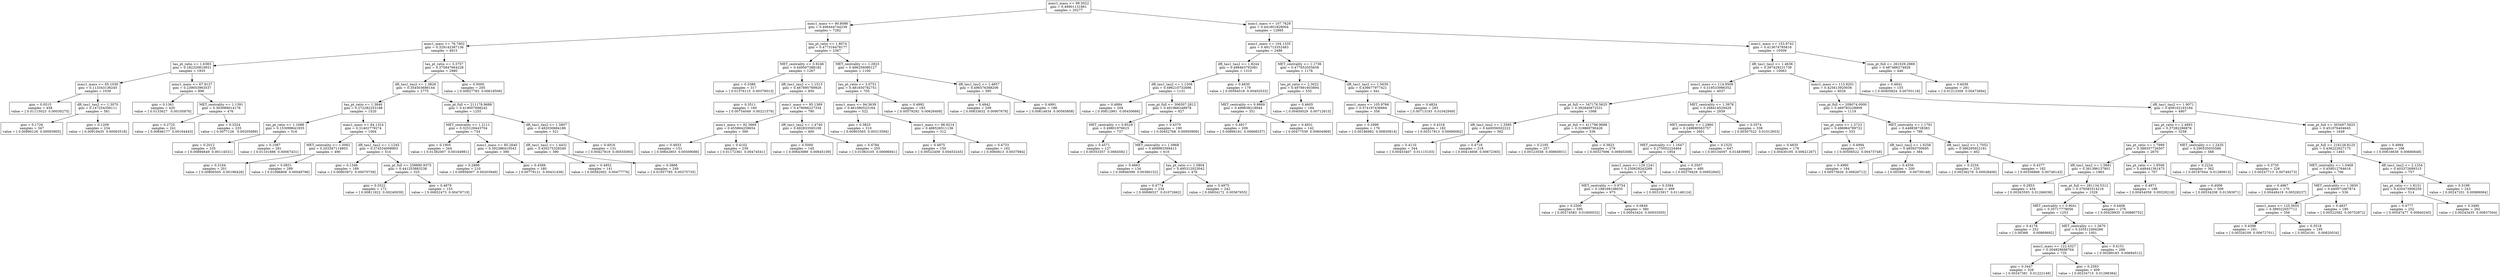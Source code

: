 digraph Tree {
0 [label="mmc1_mass <= 99.5022\ngini = 0.49901131861\nsamples = 20277", shape="box"] ;
1 [label="mmc1_mass <= 90.8086\ngini = 0.406444744239\nsamples = 7282", shape="box"] ;
0 -> 1 ;
2 [label="mmc1_mass <= 76.7802\ngini = 0.329142387136\nsamples = 4915", shape="box"] ;
1 -> 2 ;
3 [label="tau_pt_ratio <= 1.6383\ngini = 0.182320810931\nsamples = 1935", shape="box"] ;
2 -> 3 ;
4 [label="mmc1_mass <= 65.1030\ngini = 0.113343136245\nsamples = 1039", shape="box"] ;
3 -> 4 ;
5 [label="gini = 0.0515\nsamples = 458\nvalue = [ 0.01115023  0.00030275]", shape="box"] ;
4 -> 5 ;
6 [label="dR_tau1_tau2 <= 1.3070\ngini = 0.147254356111\nsamples = 581", shape="box"] ;
4 -> 6 ;
7 [label="gini = 0.1726\nsamples = 347\nvalue = [ 0.00890126  0.00093905]", shape="box"] ;
6 -> 7 ;
8 [label="gini = 0.1209\nsamples = 234\nvalue = [ 0.00919435  0.00063518]", shape="box"] ;
6 -> 8 ;
9 [label="mmc1_mass <= 67.9127\ngini = 0.239053963537\nsamples = 896", shape="box"] ;
3 -> 9 ;
10 [label="gini = 0.1361\nsamples = 420\nvalue = [ 0.0133627   0.00105876]", shape="box"] ;
9 -> 10 ;
11 [label="MET_centrality <= 1.1391\ngini = 0.303089014176\nsamples = 476", shape="box"] ;
9 -> 11 ;
12 [label="gini = 0.2725\nsamples = 241\nvalue = [ 0.00846177  0.00164443]", shape="box"] ;
11 -> 12 ;
13 [label="gini = 0.3324\nsamples = 235\nvalue = [ 0.0077126   0.00205689]", shape="box"] ;
11 -> 13 ;
14 [label="tau_pt_ratio <= 3.3757\ngini = 0.375847664228\nsamples = 2980", shape="box"] ;
2 -> 14 ;
15 [label="dR_tau1_tau2 <= 1.3826\ngini = 0.354503686144\nsamples = 2775", shape="box"] ;
14 -> 15 ;
16 [label="tau_pt_ratio <= 1.3846\ngini = 0.272282253188\nsamples = 1520", shape="box"] ;
15 -> 16 ;
17 [label="tau_pt_ratio <= 1.1688\ngini = 0.153099641935\nsamples = 516", shape="box"] ;
16 -> 17 ;
18 [label="gini = 0.2012\nsamples = 235\nvalue = [ 0.00894649  0.00114531]", shape="box"] ;
17 -> 18 ;
19 [label="gini = 0.1087\nsamples = 281\nvalue = [ 0.01101886  0.00067431]", shape="box"] ;
17 -> 19 ;
20 [label="mmc1_mass <= 84.1324\ngini = 0.31402779274\nsamples = 1004", shape="box"] ;
16 -> 20 ;
21 [label="MET_centrality <= 1.0062\ngini = 0.203347114803\nsamples = 490", shape="box"] ;
20 -> 21 ;
22 [label="gini = 0.3164\nsamples = 201\nvalue = [ 0.00800505  0.00196428]", shape="box"] ;
21 -> 22 ;
23 [label="gini = 0.0831\nsamples = 289\nvalue = [ 0.01096808  0.00049796]", shape="box"] ;
21 -> 23 ;
24 [label="dR_tau1_tau2 <= 1.1245\ngini = 0.374534008903\nsamples = 514", shape="box"] ;
20 -> 24 ;
25 [label="gini = 0.1346\nsamples = 189\nvalue = [ 0.00903972  0.00070739]", shape="box"] ;
24 -> 25 ;
26 [label="sum_pt_full <= 258890.9375\ngini = 0.441253883238\nsamples = 325", shape="box"] ;
24 -> 26 ;
27 [label="gini = 0.3522\nsamples = 172\nvalue = [ 0.00811922  0.00240039]", shape="box"] ;
26 -> 27 ;
28 [label="gini = 0.4879\nsamples = 153\nvalue = [ 0.00652473  0.00476719]", shape="box"] ;
26 -> 28 ;
29 [label="sum_pt_full <= 211178.9688\ngini = 0.419007698242\nsamples = 1255", shape="box"] ;
15 -> 29 ;
30 [label="MET_centrality <= 1.2111\ngini = 0.325129443704\nsamples = 734", shape="box"] ;
29 -> 30 ;
31 [label="gini = 0.1905\nsamples = 344\nvalue = [ 0.01382007  0.00164981]", shape="box"] ;
30 -> 31 ;
32 [label="mmc1_mass <= 85.2640\ngini = 0.392386410543\nsamples = 390", shape="box"] ;
30 -> 32 ;
33 [label="gini = 0.2898\nsamples = 210\nvalue = [ 0.00956007  0.00203949]", shape="box"] ;
32 -> 33 ;
34 [label="gini = 0.4588\nsamples = 180\nvalue = [ 0.00779121  0.00431436]", shape="box"] ;
32 -> 34 ;
35 [label="dR_tau1_tau2 <= 1.5807\ngini = 0.482030684186\nsamples = 521", shape="box"] ;
29 -> 35 ;
36 [label="dR_tau1_tau2 <= 1.4431\ngini = 0.450275328349\nsamples = 390", shape="box"] ;
35 -> 36 ;
37 [label="gini = 0.4952\nsamples = 141\nvalue = [ 0.00582002  0.00477776]", shape="box"] ;
36 -> 37 ;
38 [label="gini = 0.3868\nsamples = 249\nvalue = [ 0.01057785  0.00375735]", shape="box"] ;
36 -> 38 ;
39 [label="gini = 0.4916\nsamples = 131\nvalue = [ 0.00427819  0.00555093]", shape="box"] ;
35 -> 39 ;
40 [label="gini = 0.5000\nsamples = 205\nvalue = [ 0.00627783  0.00618506]", shape="box"] ;
14 -> 40 ;
41 [label="tau_pt_ratio <= 1.8074\ngini = 0.477316478177\nsamples = 2367", shape="box"] ;
1 -> 41 ;
42 [label="MET_centrality <= 0.9246\ngini = 0.449507388182\nsamples = 1267", shape="box"] ;
41 -> 42 ;
43 [label="gini = 0.3386\nsamples = 317\nvalue = [ 0.01376115  0.00379013]", shape="box"] ;
42 -> 43 ;
44 [label="dR_tau1_tau2 <= 1.1513\ngini = 0.467895769926\nsamples = 950", shape="box"] ;
42 -> 44 ;
45 [label="gini = 0.3511\nsamples = 160\nvalue = [ 0.00754049  0.00221579]", shape="box"] ;
44 -> 45 ;
46 [label="mmc1_mass <= 95.1369\ngini = 0.479066227334\nsamples = 790", shape="box"] ;
44 -> 46 ;
47 [label="mmc1_mass <= 92.3669\ngini = 0.455864259654\nsamples = 390", shape="box"] ;
46 -> 47 ;
48 [label="gini = 0.4933\nsamples = 151\nvalue = [ 0.00642803  0.00509086]", shape="box"] ;
47 -> 48 ;
49 [label="gini = 0.4102\nsamples = 239\nvalue = [ 0.01172361  0.00474541]", shape="box"] ;
47 -> 49 ;
50 [label="dR_tau1_tau2 <= 1.4740\ngini = 0.492833565108\nsamples = 400", shape="box"] ;
46 -> 50 ;
51 [label="gini = 0.5000\nsamples = 145\nvalue = [ 0.00643989  0.00645109]", shape="box"] ;
50 -> 51 ;
52 [label="gini = 0.4784\nsamples = 255\nvalue = [ 0.01063105  0.00696941]", shape="box"] ;
50 -> 52 ;
53 [label="MET_centrality <= 1.2923\ngini = 0.496256080127\nsamples = 1100", shape="box"] ;
41 -> 53 ;
54 [label="tau_pt_ratio <= 3.0751\ngini = 0.481650782751\nsamples = 705", shape="box"] ;
53 -> 54 ;
55 [label="mmc1_mass <= 94.3639\ngini = 0.461080523164\nsamples = 522", shape="box"] ;
54 -> 55 ;
56 [label="gini = 0.3825\nsamples = 210\nvalue = [ 0.00903565  0.00313594]", shape="box"] ;
55 -> 56 ;
57 [label="mmc1_mass <= 96.9214\ngini = 0.488526511136\nsamples = 312", shape="box"] ;
55 -> 57 ;
58 [label="gini = 0.4975\nsamples = 150\nvalue = [ 0.00522409  0.00453245]", shape="box"] ;
57 -> 58 ;
59 [label="gini = 0.4733\nsamples = 162\nvalue = [ 0.0060813  0.0037984]", shape="box"] ;
57 -> 59 ;
60 [label="gini = 0.4992\nsamples = 183\nvalue = [ 0.00579292  0.00626408]", shape="box"] ;
54 -> 60 ;
61 [label="dR_tau1_tau2 <= 1.4857\ngini = 0.496576388206\nsamples = 395", shape="box"] ;
53 -> 61 ;
62 [label="gini = 0.4842\nsamples = 209\nvalue = [ 0.00633632  0.00907678]", shape="box"] ;
61 -> 62 ;
63 [label="gini = 0.4991\nsamples = 186\nvalue = [ 0.00614634  0.00565808]", shape="box"] ;
61 -> 63 ;
64 [label="mmc1_mass <= 107.7629\ngini = 0.441801828004\nsamples = 12995", shape="box"] ;
0 -> 64 ;
65 [label="mmc1_mass <= 104.1335\ngini = 0.491713352483\nsamples = 2486", shape="box"] ;
64 -> 65 ;
66 [label="dR_tau1_tau2 <= 1.8244\ngini = 0.498463792081\nsamples = 1310", shape="box"] ;
65 -> 66 ;
67 [label="dR_tau1_tau2 <= 1.1208\ngini = 0.496210732696\nsamples = 1131", shape="box"] ;
66 -> 67 ;
68 [label="gini = 0.4884\nsamples = 204\nvalue = [ 0.00612991  0.00450666]", shape="box"] ;
67 -> 68 ;
69 [label="sum_pt_full <= 306507.2812\ngini = 0.491966248978\nsamples = 927", shape="box"] ;
67 -> 69 ;
70 [label="MET_centrality <= 0.8529\ngini = 0.49801976615\nsamples = 737", shape="box"] ;
69 -> 70 ;
71 [label="gini = 0.4571\nsamples = 127\nvalue = [ 0.00353357  0.0064592 ]", shape="box"] ;
70 -> 71 ;
72 [label="MET_centrality <= 1.0968\ngini = 0.499983369413\nsamples = 610", shape="box"] ;
70 -> 72 ;
73 [label="gini = 0.4663\nsamples = 134\nvalue = [ 0.00646599  0.00380152]", shape="box"] ;
72 -> 73 ;
74 [label="tau_pt_ratio <= 1.5804\ngini = 0.495312023042\nsamples = 476", shape="box"] ;
72 -> 74 ;
75 [label="gini = 0.4774\nsamples = 234\nvalue = [ 0.00696527  0.01072662]", shape="box"] ;
74 -> 75 ;
76 [label="gini = 0.4975\nsamples = 242\nvalue = [ 0.00654172  0.00567655]", shape="box"] ;
74 -> 76 ;
77 [label="gini = 0.4370\nsamples = 190\nvalue = [ 0.00452768  0.00950909]", shape="box"] ;
69 -> 77 ;
78 [label="gini = 0.4830\nsamples = 179\nvalue = [ 0.00584518  0.00402533]", shape="box"] ;
66 -> 78 ;
79 [label="MET_centrality <= 1.1736\ngini = 0.477652055658\nsamples = 1176", shape="box"] ;
65 -> 79 ;
80 [label="tau_pt_ratio <= 2.3022\ngini = 0.497891603894\nsamples = 535", shape="box"] ;
79 -> 80 ;
81 [label="MET_centrality <= 0.9869\ngini = 0.499638218944\nsamples = 351", shape="box"] ;
80 -> 81 ;
82 [label="gini = 0.4917\nsamples = 209\nvalue = [ 0.00866161  0.00668337]", shape="box"] ;
81 -> 82 ;
83 [label="gini = 0.4931\nsamples = 142\nvalue = [ 0.00477539  0.00604969]", shape="box"] ;
81 -> 83 ;
84 [label="gini = 0.4605\nsamples = 184\nvalue = [ 0.00400029  0.00712615]", shape="box"] ;
80 -> 84 ;
85 [label="dR_tau1_tau2 <= 1.5639\ngini = 0.436677977421\nsamples = 641", shape="box"] ;
79 -> 85 ;
86 [label="mmc1_mass <= 105.9766\ngini = 0.374197436684\nsamples = 358", shape="box"] ;
85 -> 86 ;
87 [label="gini = 0.2999\nsamples = 176\nvalue = [ 0.00186982  0.00830814]", shape="box"] ;
86 -> 87 ;
88 [label="gini = 0.4318\nsamples = 182\nvalue = [ 0.00317813  0.00690062]", shape="box"] ;
86 -> 88 ;
89 [label="gini = 0.4824\nsamples = 283\nvalue = [ 0.00713193  0.01042949]", shape="box"] ;
85 -> 89 ;
90 [label="mmc1_mass <= 153.9742\ngini = 0.413674785616\nsamples = 10509", shape="box"] ;
64 -> 90 ;
91 [label="dR_tau1_tau2 <= 1.4636\ngini = 0.397429231739\nsamples = 10063", shape="box"] ;
90 -> 91 ;
92 [label="mmc1_mass <= 114.9509\ngini = 0.319533986352\nsamples = 4037", shape="box"] ;
91 -> 92 ;
93 [label="sum_pt_full <= 347176.5625\ngini = 0.392840872531\nsamples = 1098", shape="box"] ;
92 -> 93 ;
94 [label="dR_tau1_tau2 <= 1.3585\ngini = 0.440056502222\nsamples = 562", shape="box"] ;
93 -> 94 ;
95 [label="gini = 0.4110\nsamples = 344\nvalue = [ 0.00453407  0.01115103]", shape="box"] ;
94 -> 95 ;
96 [label="gini = 0.4719\nsamples = 218\nvalue = [ 0.00414608  0.00672365]", shape="box"] ;
94 -> 96 ;
97 [label="sum_pt_full <= 411796.9688\ngini = 0.319869790426\nsamples = 536", shape="box"] ;
93 -> 97 ;
98 [label="gini = 0.2195\nsamples = 257\nvalue = [ 0.00123558  0.00860931]", shape="box"] ;
97 -> 98 ;
99 [label="gini = 0.3823\nsamples = 279\nvalue = [ 0.00327696  0.00945308]", shape="box"] ;
97 -> 99 ;
100 [label="MET_centrality <= 1.3978\ngini = 0.268414529429\nsamples = 2939", shape="box"] ;
92 -> 100 ;
101 [label="MET_centrality <= 1.2860\ngini = 0.249690563757\nsamples = 2601", shape="box"] ;
100 -> 101 ;
102 [label="MET_centrality <= 1.1647\ngini = 0.275052224464\nsamples = 1954", shape="box"] ;
101 -> 102 ;
103 [label="mmc1_mass <= 129.1241\ngini = 0.250629243269\nsamples = 1474", shape="box"] ;
102 -> 103 ;
104 [label="MET_centrality <= 0.9754\ngini = 0.198168108035\nsamples = 975", shape="box"] ;
103 -> 104 ;
105 [label="gini = 0.2500\nsamples = 595\nvalue = [ 0.00274583  0.01600032]", shape="box"] ;
104 -> 105 ;
106 [label="gini = 0.0849\nsamples = 380\nvalue = [ 0.00043424  0.00933505]", shape="box"] ;
104 -> 106 ;
107 [label="gini = 0.3384\nsamples = 499\nvalue = [ 0.00315917  0.01148124]", shape="box"] ;
103 -> 107 ;
108 [label="gini = 0.3507\nsamples = 480\nvalue = [ 0.00279429  0.00952945]", shape="box"] ;
102 -> 108 ;
109 [label="gini = 0.1525\nsamples = 647\nvalue = [ 0.00134597  0.01483999]", shape="box"] ;
101 -> 109 ;
110 [label="gini = 0.3574\nsamples = 338\nvalue = [ 0.00307522  0.01012653]", shape="box"] ;
100 -> 110 ;
111 [label="mmc1_mass <= 113.9201\ngini = 0.425613920036\nsamples = 6026", shape="box"] ;
91 -> 111 ;
112 [label="sum_pt_full <= 209074.0000\ngini = 0.469783228909\nsamples = 1119", shape="box"] ;
111 -> 112 ;
113 [label="tau_pt_ratio <= 1.5723\ngini = 0.496964789722\nsamples = 333", shape="box"] ;
112 -> 113 ;
114 [label="gini = 0.4835\nsamples = 176\nvalue = [ 0.00430195  0.00621267]", shape="box"] ;
113 -> 114 ;
115 [label="gini = 0.4994\nsamples = 157\nvalue = [ 0.00506522  0.00473748]", shape="box"] ;
113 -> 115 ;
116 [label="MET_centrality <= 1.1791\ngini = 0.448836728383\nsamples = 786", shape="box"] ;
112 -> 116 ;
117 [label="dR_tau1_tau2 <= 1.6256\ngini = 0.48593700695\nsamples = 384", shape="box"] ;
116 -> 117 ;
118 [label="gini = 0.4990\nsamples = 184\nvalue = [ 0.00573626  0.00626712]", shape="box"] ;
117 -> 118 ;
119 [label="gini = 0.4556\nsamples = 200\nvalue = [ 0.003999    0.00739148]", shape="box"] ;
117 -> 119 ;
120 [label="dR_tau1_tau2 <= 1.7052\ngini = 0.386295922181\nsamples = 402", shape="box"] ;
116 -> 120 ;
121 [label="gini = 0.3234\nsamples = 220\nvalue = [ 0.00236278  0.00928406]", shape="box"] ;
120 -> 121 ;
122 [label="gini = 0.4377\nsamples = 182\nvalue = [ 0.00356868  0.00746143]", shape="box"] ;
120 -> 122 ;
123 [label="dR_tau1_tau2 <= 1.9071\ngini = 0.409102163194\nsamples = 4907", shape="box"] ;
111 -> 123 ;
124 [label="tau_pt_ratio <= 2.4893\ngini = 0.37282286876\nsamples = 3258", shape="box"] ;
123 -> 124 ;
125 [label="tau_pt_ratio <= 1.7999\ngini = 0.388357726507\nsamples = 2670", shape="box"] ;
124 -> 125 ;
126 [label="dR_tau1_tau2 <= 1.5681\ngini = 0.361386137801\nsamples = 1963", shape="box"] ;
125 -> 126 ;
127 [label="gini = 0.2853\nsamples = 434\nvalue = [ 0.00263593  0.01266036]", shape="box"] ;
126 -> 127 ;
128 [label="sum_pt_full <= 281134.5312\ngini = 0.376583314216\nsamples = 1529", shape="box"] ;
126 -> 128 ;
129 [label="MET_centrality <= 0.9041\ngini = 0.35717779056\nsamples = 1253", shape="box"] ;
128 -> 129 ;
130 [label="gini = 0.4178\nsamples = 252\nvalue = [ 0.00368     0.00869692]", shape="box"] ;
129 -> 130 ;
131 [label="MET_centrality <= 1.3670\ngini = 0.335512494266\nsamples = 1001", shape="box"] ;
129 -> 131 ;
132 [label="mmc1_mass <= 122.4327\ngini = 0.304829688764\nsamples = 735", shape="box"] ;
131 -> 132 ;
133 [label="gini = 0.3447\nsamples = 326\nvalue = [ 0.00347381  0.01222148]", shape="box"] ;
132 -> 133 ;
134 [label="gini = 0.2593\nsamples = 409\nvalue = [ 0.00234715  0.01298384]", shape="box"] ;
132 -> 134 ;
135 [label="gini = 0.4151\nsamples = 266\nvalue = [ 0.00289183  0.00694512]", shape="box"] ;
131 -> 135 ;
136 [label="gini = 0.4408\nsamples = 276\nvalue = [ 0.00429935  0.00880752]", shape="box"] ;
128 -> 136 ;
137 [label="tau_pt_ratio <= 1.9506\ngini = 0.448441361475\nsamples = 707", shape="box"] ;
125 -> 137 ;
138 [label="gini = 0.4971\nsamples = 198\nvalue = [ 0.00454058  0.00529218]", shape="box"] ;
137 -> 138 ;
139 [label="gini = 0.4006\nsamples = 509\nvalue = [ 0.00534208  0.01393971]", shape="box"] ;
137 -> 139 ;
140 [label="MET_centrality <= 1.2435\ngini = 0.290535035586\nsamples = 588", shape="box"] ;
124 -> 140 ;
141 [label="gini = 0.2224\nsamples = 362\nvalue = [ 0.00187044  0.01280913]", shape="box"] ;
140 -> 141 ;
142 [label="gini = 0.3735\nsamples = 226\nvalue = [ 0.00247713  0.00749273]", shape="box"] ;
140 -> 142 ;
143 [label="sum_pt_full <= 303497.5625\ngini = 0.451076404645\nsamples = 1649", shape="box"] ;
123 -> 143 ;
144 [label="sum_pt_full <= 216126.8125\ngini = 0.436222627175\nsamples = 1463", shape="box"] ;
143 -> 144 ;
145 [label="MET_centrality <= 1.0468\ngini = 0.459012764616\nsamples = 706", shape="box"] ;
144 -> 145 ;
146 [label="gini = 0.4967\nsamples = 170\nvalue = [ 0.00448419  0.00528237]", shape="box"] ;
145 -> 146 ;
147 [label="MET_centrality <= 1.3650\ngini = 0.440071667874\nsamples = 536", shape="box"] ;
145 -> 147 ;
148 [label="mmc1_mass <= 125.5655\ngini = 0.399322057712\nsamples = 356", shape="box"] ;
147 -> 148 ;
149 [label="gini = 0.4398\nsamples = 161\nvalue = [ 0.00326109  0.00672701]", shape="box"] ;
148 -> 149 ;
150 [label="gini = 0.3518\nsamples = 195\nvalue = [ 0.0024191   0.00820034]", shape="box"] ;
148 -> 150 ;
151 [label="gini = 0.4837\nsamples = 180\nvalue = [ 0.00522582  0.00752872]", shape="box"] ;
147 -> 151 ;
152 [label="dR_tau1_tau2 <= 2.1254\ngini = 0.403372699315\nsamples = 757", shape="box"] ;
144 -> 152 ;
153 [label="tau_pt_ratio <= 1.8151\ngini = 0.435473906259\nsamples = 514", shape="box"] ;
152 -> 153 ;
154 [label="gini = 0.4777\nsamples = 252\nvalue = [ 0.00547477  0.00840245]", shape="box"] ;
153 -> 154 ;
155 [label="gini = 0.3490\nsamples = 262\nvalue = [ 0.00243435  0.00837504]", shape="box"] ;
153 -> 155 ;
156 [label="gini = 0.3199\nsamples = 243\nvalue = [ 0.00247201  0.00989084]", shape="box"] ;
152 -> 156 ;
157 [label="gini = 0.4994\nsamples = 186\nvalue = [ 0.00616638  0.00660648]", shape="box"] ;
143 -> 157 ;
158 [label="sum_pt_full <= 261029.2969\ngini = 0.487486274928\nsamples = 446", shape="box"] ;
90 -> 158 ;
159 [label="gini = 0.4641\nsamples = 155\nvalue = [ 0.00405824  0.00703118]", shape="box"] ;
158 -> 159 ;
160 [label="gini = 0.4039\nsamples = 291\nvalue = [ 0.01213309  0.00473694]", shape="box"] ;
158 -> 160 ;
}